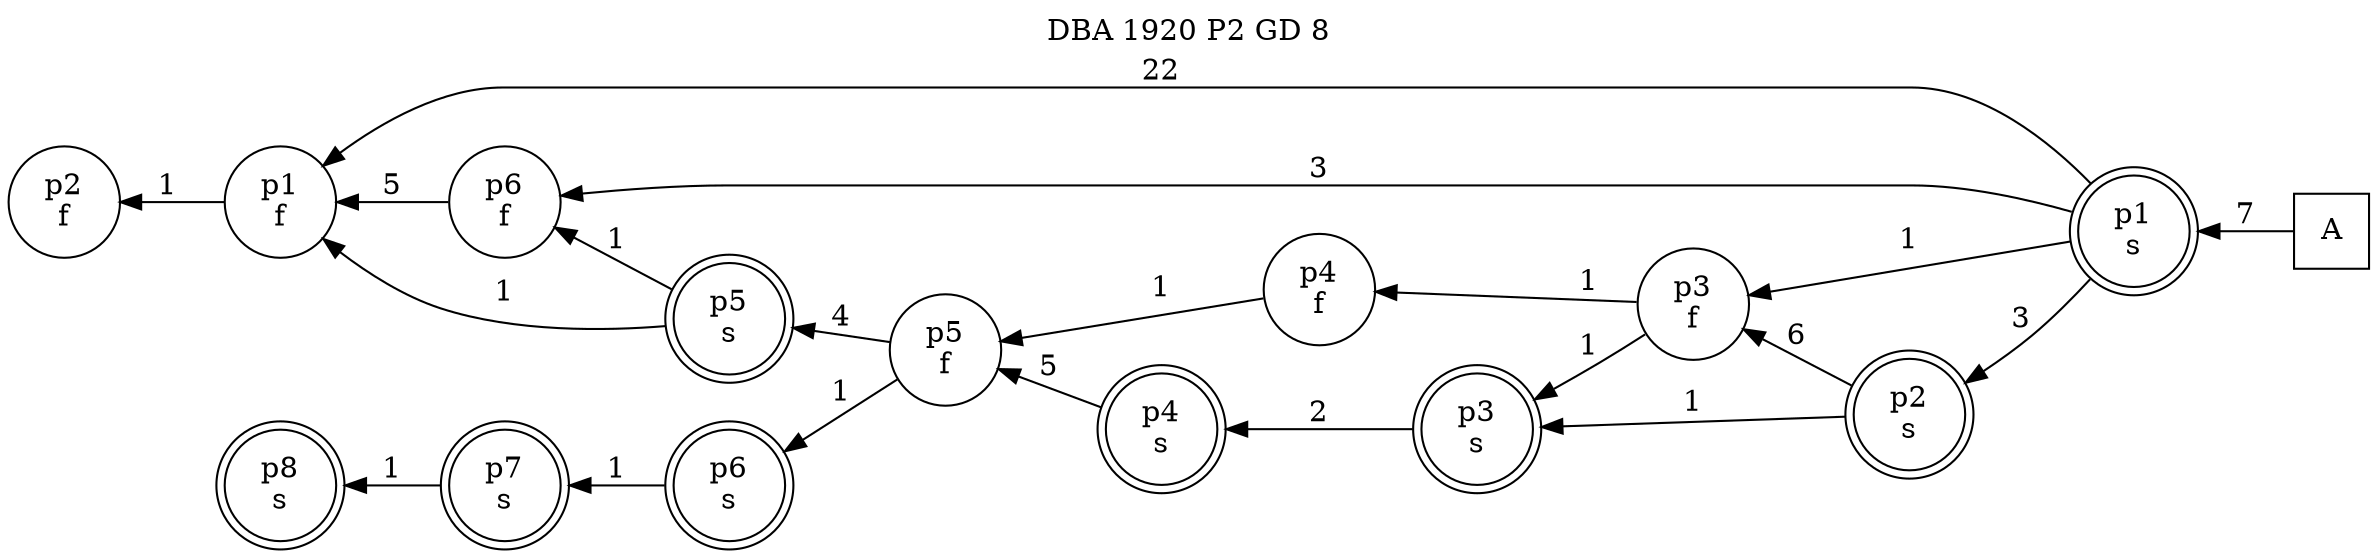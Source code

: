 digraph DBA_1920_P2_GD_8_GOOD {
labelloc="tl"
label= " DBA 1920 P2 GD 8 "
rankdir="RL";
"A" [shape="square" label="A"]
"p1_s" [shape="doublecircle" label="p1
s"]
"p2_s" [shape="doublecircle" label="p2
s"]
"p3_f" [shape="circle" label="p3
f"]
"p3_s" [shape="doublecircle" label="p3
s"]
"p4_s" [shape="doublecircle" label="p4
s"]
"p5_f" [shape="circle" label="p5
f"]
"p5_s" [shape="doublecircle" label="p5
s"]
"p6_f" [shape="circle" label="p6
f"]
"p1_f" [shape="circle" label="p1
f"]
"p2_f" [shape="circle" label="p2
f"]
"p4_f" [shape="circle" label="p4
f"]
"p6_s" [shape="doublecircle" label="p6
s"]
"p7_s" [shape="doublecircle" label="p7
s"]
"p8_s" [shape="doublecircle" label="p8
s"]
"A" -> "p1_s" [ label=7]
"p1_s" -> "p2_s" [ label=3]
"p1_s" -> "p3_f" [ label=1]
"p1_s" -> "p6_f" [ label=3]
"p1_s" -> "p1_f" [ label=22]
"p2_s" -> "p3_f" [ label=6]
"p2_s" -> "p3_s" [ label=1]
"p3_f" -> "p3_s" [ label=1]
"p3_f" -> "p4_f" [ label=1]
"p3_s" -> "p4_s" [ label=2]
"p4_s" -> "p5_f" [ label=5]
"p5_f" -> "p5_s" [ label=4]
"p5_f" -> "p6_s" [ label=1]
"p5_s" -> "p6_f" [ label=1]
"p5_s" -> "p1_f" [ label=1]
"p6_f" -> "p1_f" [ label=5]
"p1_f" -> "p2_f" [ label=1]
"p4_f" -> "p5_f" [ label=1]
"p6_s" -> "p7_s" [ label=1]
"p7_s" -> "p8_s" [ label=1]
}
